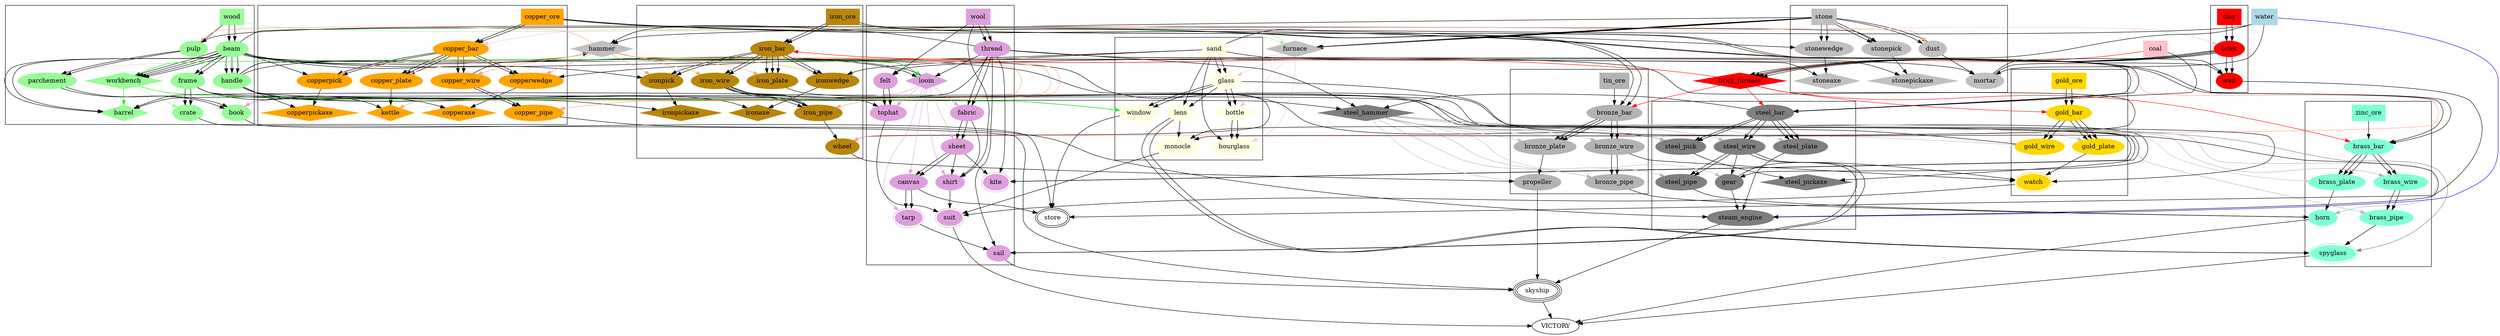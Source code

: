 digraph techtree {
wood -> beam;
wood -> beam;
beam -> frame;
beam -> frame;
beam -> handle;
beam -> handle;
beam -> handle;

sand -> stonewedge;
stone -> stonewedge;
stone -> stonewedge;
stonewedge -> stoneaxe;
handle -> stoneaxe;

beam -> stonepick;
stone -> stonepick;
stone -> stonepick;
stonepick -> stonepickaxe;
handle -> stonepickaxe;

sand -> copperwedge;
copper_bar -> copperwedge;
copper_bar -> copperwedge;
hammer -> copperwedge [color=lightsalmon];
copperwedge -> copperaxe;
handle -> copperaxe;

beam -> copperpick;
copper_bar -> copperpick;
copper_bar -> copperpick;
hammer -> copperpick [color=lightsalmon];
copperpick -> copperpickaxe;
handle -> copperpickaxe;

sand -> ironwedge;
iron_bar -> ironwedge;
iron_bar -> ironwedge;
hammer -> ironwedge [color=lightsalmon];
ironwedge -> ironaxe;
handle -> ironaxe;

beam -> ironpick;
iron_bar -> ironpick;
iron_bar -> ironpick;
hammer -> ironpick [color=lightsalmon];
ironpick -> ironpickaxe;
handle -> ironpickaxe;

stone -> furnace;
stone -> furnace;
stone -> furnace;
stone -> furnace;
iron_ore -> iron_bar;
iron_ore -> iron_bar;
wood -> furnace [color=palegreen];
coal -> brick_furnace [color=red];
brick_furnace -> iron_bar  [color=red];
copper_ore -> copper_bar;
copper_ore -> copper_bar;
furnace -> copper_bar [color=pink];
gold_ore -> gold_bar;
gold_ore -> gold_bar;
brick_furnace -> gold_bar [color=red];

steel_wire -> gear;
iron_wire -> gear;
steel_hammer -> gear [color=gray];

stone -> hammer;
handle -> hammer;
thread -> hammer;
iron_bar -> iron_wire;
iron_bar -> iron_wire;
hammer -> iron_wire [color=lightsalmon];
copper_bar -> copper_wire;
copper_bar -> copper_wire;
hammer -> copper_wire [color=lightsalmon];
gold_bar -> gold_wire;
gold_bar -> gold_wire;
steel_hammer -> gold_wire [color=gray];
sand -> glass;
furnace -> glass [color=pink];
sand -> glass;
glass -> bottle;
glass -> bottle;
furnace -> bottle  [color=pink];
wool -> thread;
wool -> thread;
thread -> fabric;
thread -> fabric;
loom -> fabric [color=plum];

fabric -> sheet;
fabric -> sheet;
loom -> sheet [color=plum];

frame -> crate;
frame -> crate;
workbench -> crate [color=palegreen];

loom -> shirt [color=plum];

wool -> shirt;
fabric -> shirt;
sheet -> shirt;

iron_wire -> iron_pipe;
iron_wire -> iron_pipe;
hammer -> iron_pipe [color=lightsalmon];

brass_wire -> brass_pipe;
brass_wire -> brass_pipe;
steel_hammer -> brass_pipe [color=gray70];

steel_wire -> steel_pipe;
steel_wire -> steel_pipe;
steel_hammer -> steel_pipe [color=gray70];

bronze_wire -> bronze_pipe;
bronze_wire -> bronze_pipe;
steel_hammer -> bronze_pipe [color=gray70];

copper_wire -> copper_pipe;
copper_wire -> copper_pipe;
hammer -> copper_pipe [color=lightsalmon];

bronze_bar -> bronze_wire;
bronze_bar -> bronze_wire;
steel_hammer -> bronze_wire [color=gray70];

brass_bar -> brass_wire;
brass_bar -> brass_wire;
steel_hammer -> brass_wire [color=gray70];

/*
stonepickaxe -> copper_ore  [label="pick up", color=gray];
copperpickaxe -> coal  [label="pick up", color=gray];
copperpickaxe -> iron_ore [label="pick up", color=gray];
ironpickaxe -> gold_ore [label="pick up", color=gray];
stoneaxe -> copperaxe [label="prereq"];
copperaxe -> ironaxe [label="prereq"];
bottle -> kettle [label="prereq"];
kettle -> barrel [label="prereq"];
hourglass -> watch [label="prereq"];
bottle -> water [label="pick up"];
steel_pickaxe -> tin_ore [label="pickup"];
steel_pickaxe -> zinc_ore [label="pickup"];
*/

iron_pipe -> wheel;
beam -> wheel;
hammer -> wheel [color=lightsalmon];


glass -> lens;
sand -> lens;

lens -> monocle;
gold_wire -> monocle;
thread -> monocle;

gear -> watch;
bronze_wire -> watch;
glass -> watch;
gold_plate -> watch;

crate -> skyship;
sail -> skyship;
propeller -> skyship;
steam_engine -> skyship;

monocle -> suit;
watch -> suit;
shirt -> suit;
tophat -> suit;

sheet -> kite;
iron_wire -> kite;
iron_wire -> kite;
thread -> kite;

tarp -> sail;
steel_wire -> sail;
steel_wire -> sail;
thread -> sail;

lens -> spyglass;
lens -> spyglass;
brass_pipe -> spyglass;
steel_hammer -> spyglass [color=grey50];

hammer -> pulp [color=lightsalmon];
water -> pulp;
wood -> pulp;

water -> felt;
wool -> felt;

furnace -> parchement [color=pink];
pulp -> parchement;
pulp -> parchement;

parchement -> book;
parchement -> book;
thread -> book;
loom -> book [color=plum];

felt -> tophat;
felt -> tophat;
frame -> tophat;
loom -> tophat [color=plum];

beam -> loom;
beam -> loom;
copper_wire -> loom;
thread -> loom;
workbench -> loom [color=green];

stone -> dust
stone -> dust
hammer -> dust [color=lightsalmon];

sand -> mortar
dust -> mortar
water -> mortar

beam -> workbench;
beam -> workbench;
beam -> workbench;
beam -> workbench;

glass -> window;
glass -> window;
frame -> window;
workbench -> window [color=green];

clay -> brick;
clay -> brick;
furnace -> brick [color=pink];

brick -> wall;
brick -> wall;
mortar -> wall;
mortar -> wall;

copper_plate -> kettle;
frame -> kettle;
hammer -> kettle [color=lightsalmon];

brick -> brick_furnace;
brick -> brick_furnace;
brick -> brick_furnace;
brick -> brick_furnace;

canvas -> tarp;
canvas -> tarp;
loom -> tarp [color=plum];

sheet -> canvas;
sheet -> canvas;
loom -> canvas [color=plum];

canvas -> store;
wall -> store;
window -> store;
book -> store;

bottle -> hourglass;
bottle -> hourglass;
sand -> hourglass;
furnace -> hourglass [color=pink];

beam -> barrel;
beam -> barrel;
iron_pipe -> barrel;
iron_pipe -> barrel;
workbench -> barrel [color=green];

iron_ore -> steel_bar;
iron_ore -> steel_bar;
coal -> steel_bar;
brick_furnace -> steel_bar [color=red];

copper_ore -> brass_bar;
copper_ore -> brass_bar;
zinc_ore -> brass_bar;
brick_furnace -> brass_bar [color=red];

copper_ore -> bronze_bar;
copper_ore -> bronze_bar;
tin_ore -> bronze_bar;
brick_furnace -> bronze_bar [color=red];

iron_bar -> iron_plate;
iron_bar -> iron_plate;
iron_bar -> iron_plate;
hammer -> iron_plate  [color=lightsalmon];

steel_bar -> steel_plate;
steel_bar -> steel_plate;
steel_bar -> steel_plate;
steel_hammer -> steel_plate [color=gray];

copper_bar -> copper_plate;
copper_bar -> copper_plate;
copper_bar -> copper_plate;
hammer -> copper_plate [color=lightsalmon];

gold_bar -> gold_plate;
gold_bar -> gold_plate;
gold_bar -> gold_plate;
steel_hammer -> gold_plate [color=gray];

bronze_bar -> bronze_plate;
bronze_bar -> bronze_plate;
bronze_bar -> bronze_plate;
steel_hammer -> bronze_plate [color=gray];

brass_bar -> brass_plate;
brass_bar -> brass_plate;
brass_bar -> brass_plate;
steel_hammer -> brass_plate [color=gray];

steel_bar -> steel_wire;
steel_bar -> steel_wire;
steel_hammer -> steel_wire [color=gray70];

steel_bar -> steel_hammer;
thread -> steel_hammer;
handle -> steel_hammer;

brass_plate -> horn;
steel_pipe -> horn;
bronze_pipe -> horn;
steel_hammer -> horn [color=gray70];

steel_bar -> steel_pick;
steel_bar -> steel_pick;
beam -> steel_pick;
steel_hammer -> steel_pick [color=gray70];

steel_pick -> steel_pickaxe;
handle -> steel_pickaxe;

wheel -> propeller;
bronze_plate -> propeller;
steel_hammer -> propeller [color=grey];

copper_pipe -> steam_engine;
steel_plate -> steam_engine;
iron_plate -> steam_engine;
gear -> steam_engine;

water -> steam_engine [color=blue];

horn -> VICTORY;
skyship -> VICTORY;
suit -> VICTORY;
spyglass -> VICTORY;

kite [peripheries=2];
spyglass [peripheries=2];
monocle [peripheries=2];
watch [peripheries=2];
suit [peripheries=2];
tarp [peripheries=2];
store [peripheries=2];

skyship [peripheries=3];

water [color=lightblue,style=filled,shape=box];

coal [color=pink,style=filled,shape=box];


subgraph cluster_fabric{
wool [color=plum,style=filled,shape=box];
loom [color=plum,style=filled,shape=diamond];
thread [color=plum,style=filled];
fabric [color=plum,style=filled];
sheet [color=plum,style=filled];
shirt [color=plum,style=filled];
canvas [color=plum,style=filled];
tarp [color=plum,style=filled];
sail [color=plum,style=filled];
kite [color=plum,style=filled];
suit [color=plum,style=filled];
felt [color=plum,style=filled];
tophat [color=plum,style=filled];
}
subgraph cluster_lumber{
wood [color=palegreen,style=filled,shape=box];
workbench [color=palegreen,style=filled,shape=diamond];
beam [color=palegreen,style=filled];
handle [color=palegreen,style=filled];
pulp [color=palegreen,style=filled];
parchement [color=palegreen,style=filled];
book [color=palegreen,style=filled];
frame [color=palegreen,style=filled];
crate [color=palegreen,style=filled];
barrel [color=palegreen,style=filled,shape=diamond];
}
subgraph cluster_sand{
sand [color=lightyellow,style=filled,shape=box];
bottle [color=lightyellow,style=filled,shape=diamond];
glass [color=lightyellow,style=filled];
window [color=lightyellow,style=filled];
hourglass [color=lightyellow,style=filled];
monocle [color=lightyellow,style=filled];
lens [color=lightyellow,style=filled];
}
subgraph cluster_rock{
stone [color=gray,style=filled,shape=box];
stoneaxe [color=gray,style=filled,shape=diamond];
stonepickaxe [color=gray,style=filled,shape=diamond];
stonewedge [color=gray,style=filled];
stonepick [color=gray,style=filled];
dust [color=gray,style=filled];
mortar [color=gray,style=filled];
}
hammer [color=gray,style=filled,shape=diamond];
furnace [color=gray,style=filled,shape=diamond];

subgraph cluster_copper{
copper_ore [color=orange,style=filled,shape=box];
copperaxe [color=orange,style=filled,shape=diamond];
copperpickaxe [color=orange,style=filled,shape=diamond];
copper_bar [color=orange,style=filled];
copperwedge [color=orange,style=filled];
copperpick [color=orange,style=filled];
copper_wire [color=orange,style=filled];
copper_plate [color=orange,style=filled];
copper_pipe [color=orange,style=filled];
kettle [color=orange,style=filled,shape=diamond];
}
subgraph cluster_iron{
iron_ore [color=darkgoldenrod,style=filled,shape=box];
ironaxe [color=darkgoldenrod,style=filled,shape=diamond];
ironpickaxe [color=darkgoldenrod,style=filled,shape=diamond];
iron_bar [color=darkgoldenrod,style=filled];
ironwedge [color=darkgoldenrod,style=filled];
ironpick [color=darkgoldenrod,style=filled];
iron_wire [color=darkgoldenrod,style=filled];
iron_pipe [color=darkgoldenrod,style=filled];
iron_plate [color=darkgoldenrod,style=filled];
iron_pipe [color=darkgoldenrod,style=filled];
wheel [color=darkgoldenrod,style=filled];
}
subgraph cluster_steel{
gear [color=grey50,style=filled];
steel_bar [color=grey50,style=filled];
steel_pick [color=grey50,style=filled];
steel_wire [color=grey50,style=filled];
steel_plate [color=grey50,style=filled];
steel_pipe [color=grey50,style=filled];
steam_engine [color=grey50,style=filled];
steel_pickaxe [color=grey50,style=filled,shape=diamond];
}
steel_hammer [color=grey50,style=filled,shape=diamond]; 

subgraph cluster_gold{
gold_ore [color=gold,style=filled,shape=box];
gold_bar [color=gold,style=filled];
gold_wire [color=gold,style=filled];
gold_plate [color=gold,style=filled];
watch [color=gold,style=filled];
}
subgraph cluster_brass{
zinc_ore [color=aquamarine,style=filled,shape=box];
brass_bar [color=aquamarine,style=filled];
brass_plate [color=aquamarine,style=filled];
brass_pipe [color=aquamarine,style=filled];
brass_wire [color=aquamarine,style=filled];
horn [color=aquamarine,style=filled];
spyglass [color=aquamarine,style=filled];
}
subgraph cluster_bronze{
tin_ore [color=gray70,style=filled,shape=box];
bronze_bar [color=gray70,style=filled];
bronze_plate [color=gray70,style=filled];
bronze_pipe [color=gray70,style=filled];
bronze_wire [color=gray70,style=filled];
propeller [color=gray70,style=filled];
}
subgraph cluster_clay{
clay [color=red,style=filled,shape=box];
brick [color=red,style=filled];
wall [color=red,style=filled];
}
brick_furnace [color=red,style=filled,shape=diamond];
}